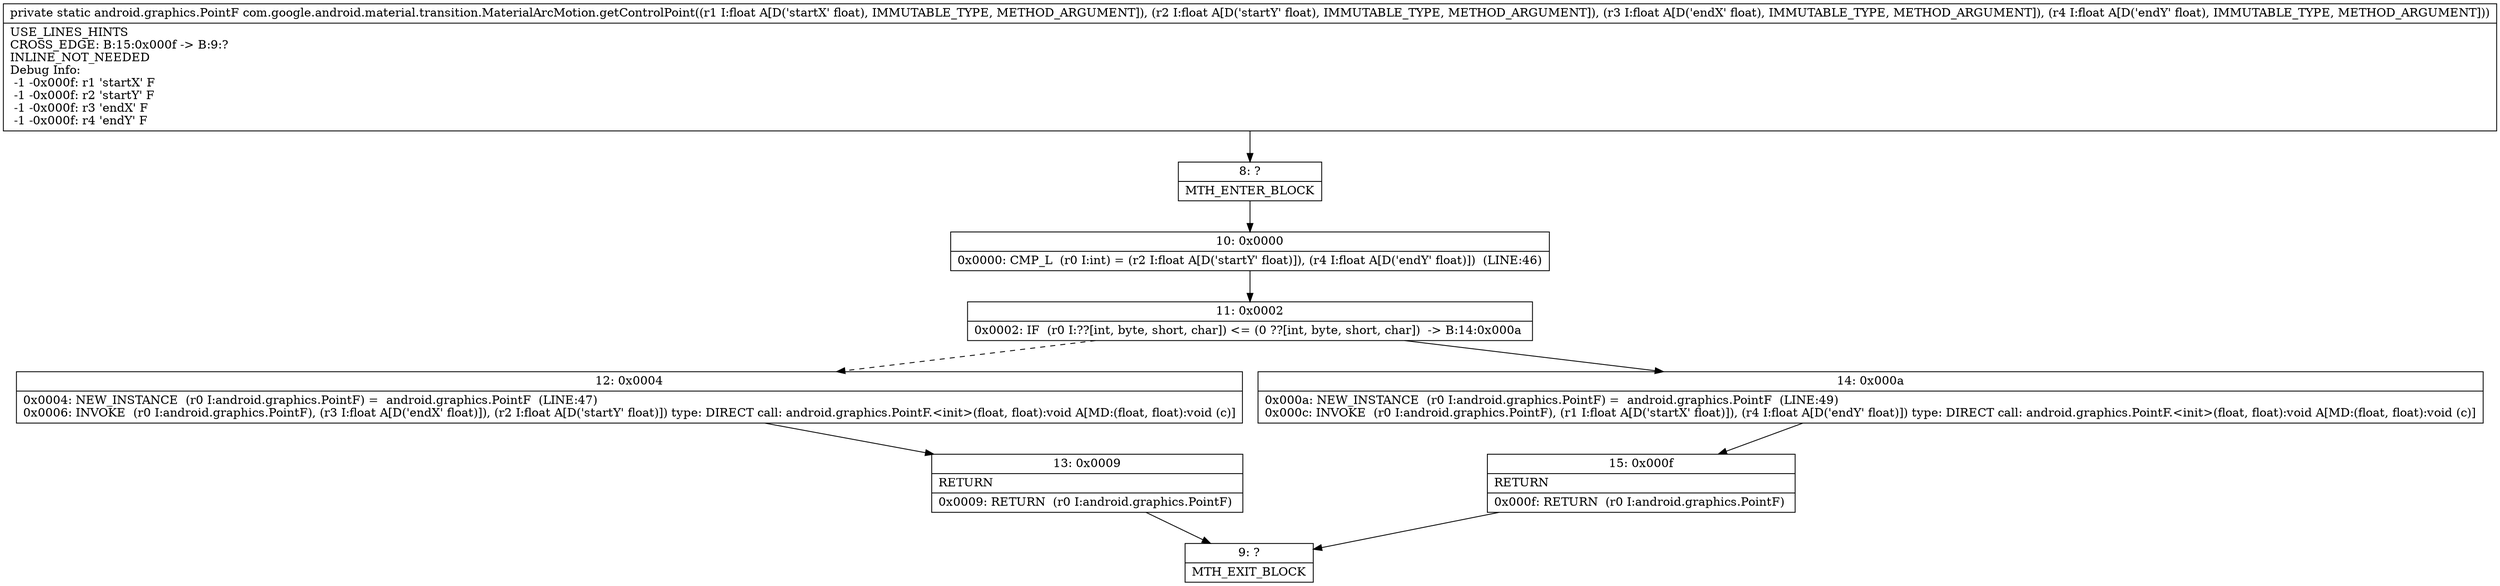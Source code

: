digraph "CFG forcom.google.android.material.transition.MaterialArcMotion.getControlPoint(FFFF)Landroid\/graphics\/PointF;" {
Node_8 [shape=record,label="{8\:\ ?|MTH_ENTER_BLOCK\l}"];
Node_10 [shape=record,label="{10\:\ 0x0000|0x0000: CMP_L  (r0 I:int) = (r2 I:float A[D('startY' float)]), (r4 I:float A[D('endY' float)])  (LINE:46)\l}"];
Node_11 [shape=record,label="{11\:\ 0x0002|0x0002: IF  (r0 I:??[int, byte, short, char]) \<= (0 ??[int, byte, short, char])  \-\> B:14:0x000a \l}"];
Node_12 [shape=record,label="{12\:\ 0x0004|0x0004: NEW_INSTANCE  (r0 I:android.graphics.PointF) =  android.graphics.PointF  (LINE:47)\l0x0006: INVOKE  (r0 I:android.graphics.PointF), (r3 I:float A[D('endX' float)]), (r2 I:float A[D('startY' float)]) type: DIRECT call: android.graphics.PointF.\<init\>(float, float):void A[MD:(float, float):void (c)]\l}"];
Node_13 [shape=record,label="{13\:\ 0x0009|RETURN\l|0x0009: RETURN  (r0 I:android.graphics.PointF) \l}"];
Node_9 [shape=record,label="{9\:\ ?|MTH_EXIT_BLOCK\l}"];
Node_14 [shape=record,label="{14\:\ 0x000a|0x000a: NEW_INSTANCE  (r0 I:android.graphics.PointF) =  android.graphics.PointF  (LINE:49)\l0x000c: INVOKE  (r0 I:android.graphics.PointF), (r1 I:float A[D('startX' float)]), (r4 I:float A[D('endY' float)]) type: DIRECT call: android.graphics.PointF.\<init\>(float, float):void A[MD:(float, float):void (c)]\l}"];
Node_15 [shape=record,label="{15\:\ 0x000f|RETURN\l|0x000f: RETURN  (r0 I:android.graphics.PointF) \l}"];
MethodNode[shape=record,label="{private static android.graphics.PointF com.google.android.material.transition.MaterialArcMotion.getControlPoint((r1 I:float A[D('startX' float), IMMUTABLE_TYPE, METHOD_ARGUMENT]), (r2 I:float A[D('startY' float), IMMUTABLE_TYPE, METHOD_ARGUMENT]), (r3 I:float A[D('endX' float), IMMUTABLE_TYPE, METHOD_ARGUMENT]), (r4 I:float A[D('endY' float), IMMUTABLE_TYPE, METHOD_ARGUMENT]))  | USE_LINES_HINTS\lCROSS_EDGE: B:15:0x000f \-\> B:9:?\lINLINE_NOT_NEEDED\lDebug Info:\l  \-1 \-0x000f: r1 'startX' F\l  \-1 \-0x000f: r2 'startY' F\l  \-1 \-0x000f: r3 'endX' F\l  \-1 \-0x000f: r4 'endY' F\l}"];
MethodNode -> Node_8;Node_8 -> Node_10;
Node_10 -> Node_11;
Node_11 -> Node_12[style=dashed];
Node_11 -> Node_14;
Node_12 -> Node_13;
Node_13 -> Node_9;
Node_14 -> Node_15;
Node_15 -> Node_9;
}

